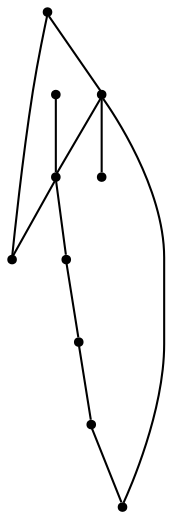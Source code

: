 graph {
  node [shape=point,comment="{\"directed\":false,\"doi\":\"10.1007/978-3-031-22203-0_12\",\"figure\":\"5 (3)\"}"]

  v0 [pos="364.4663953271438,298.56558199044144"]
  v1 [pos="299.86860688091275,298.56558199044144"]
  v2 [pos="364.4663953271438,450.94648990280524"]
  v3 [pos="299.86860688091275,450.94648990280524"]
  v4 [pos="300.71875223132486,241.4989831017225"]
  v5 [pos="235.2791485174001,450.94648990280524"]
  v6 [pos="300.71875223132486,514.6933517291577"]
  v7 [pos="235.2791485174001,298.56558199044144"]
  v8 [pos="235.2791485174001,359.52043779081146"]
  v9 [pos="235.2791485174001,389.9957037112916"]

  v0 -- v1 [id="-1",pos="364.4663953271438,298.56558199044144 299.86860688091275,298.56558199044144 299.86860688091275,298.56558199044144 299.86860688091275,298.56558199044144"]
  v5 -- v9 [id="-2",pos="235.2791485174001,450.94648990280524 235.2791485174001,389.9957037112916 235.2791485174001,389.9957037112916 235.2791485174001,389.9957037112916"]
  v9 -- v8 [id="-3",pos="235.2791485174001,389.9957037112916 235.2791485174001,359.52043779081146 235.2791485174001,359.52043779081146 235.2791485174001,359.52043779081146"]
  v8 -- v7 [id="-4",pos="235.2791485174001,359.52043779081146 235.2791485174001,298.56558199044144 235.2791485174001,298.56558199044144 235.2791485174001,298.56558199044144"]
  v7 -- v1 [id="-5",pos="235.2791485174001,298.56558199044144 299.86860688091275,298.56558199044144 299.86860688091275,298.56558199044144 299.86860688091275,298.56558199044144"]
  v2 -- v0 [id="-6",pos="364.4663953271438,450.94648990280524 364.4663953271438,298.56558199044144 364.4663953271438,298.56558199044144 364.4663953271438,298.56558199044144"]
  v1 -- v3 [id="-7",pos="299.86860688091275,298.56558199044144 299.86860688091275,450.94648990280524 299.86860688091275,450.94648990280524 299.86860688091275,450.94648990280524"]
  v1 -- v4 [id="-8",pos="299.86860688091275,298.56558199044144 300.71875223132486,241.4989831017225 300.71875223132486,241.4989831017225 300.71875223132486,241.4989831017225"]
  v3 -- v5 [id="-9",pos="299.86860688091275,450.94648990280524 235.2791485174001,450.94648990280524 235.2791485174001,450.94648990280524 235.2791485174001,450.94648990280524"]
  v3 -- v2 [id="-10",pos="299.86860688091275,450.94648990280524 364.4663953271438,450.94648990280524 364.4663953271438,450.94648990280524 364.4663953271438,450.94648990280524"]
  v6 -- v3 [id="-11",pos="300.71875223132486,514.6933517291577 299.86860688091275,450.94648990280524 299.86860688091275,450.94648990280524 299.86860688091275,450.94648990280524"]
}